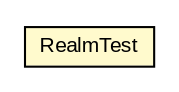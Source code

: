 #!/usr/local/bin/dot
#
# Class diagram 
# Generated by UMLGraph version R5_6-24-gf6e263 (http://www.umlgraph.org/)
#

digraph G {
	edge [fontname="arial",fontsize=10,labelfontname="arial",labelfontsize=10];
	node [fontname="arial",fontsize=10,shape=plaintext];
	nodesep=0.25;
	ranksep=0.5;
	// net.trajano.sonar.plugins.reverseproxyauth.test.RealmTest
	c12 [label=<<table title="net.trajano.sonar.plugins.reverseproxyauth.test.RealmTest" border="0" cellborder="1" cellspacing="0" cellpadding="2" port="p" bgcolor="lemonChiffon" href="./RealmTest.html">
		<tr><td><table border="0" cellspacing="0" cellpadding="1">
<tr><td align="center" balign="center"> RealmTest </td></tr>
		</table></td></tr>
		</table>>, URL="./RealmTest.html", fontname="arial", fontcolor="black", fontsize=10.0];
}

